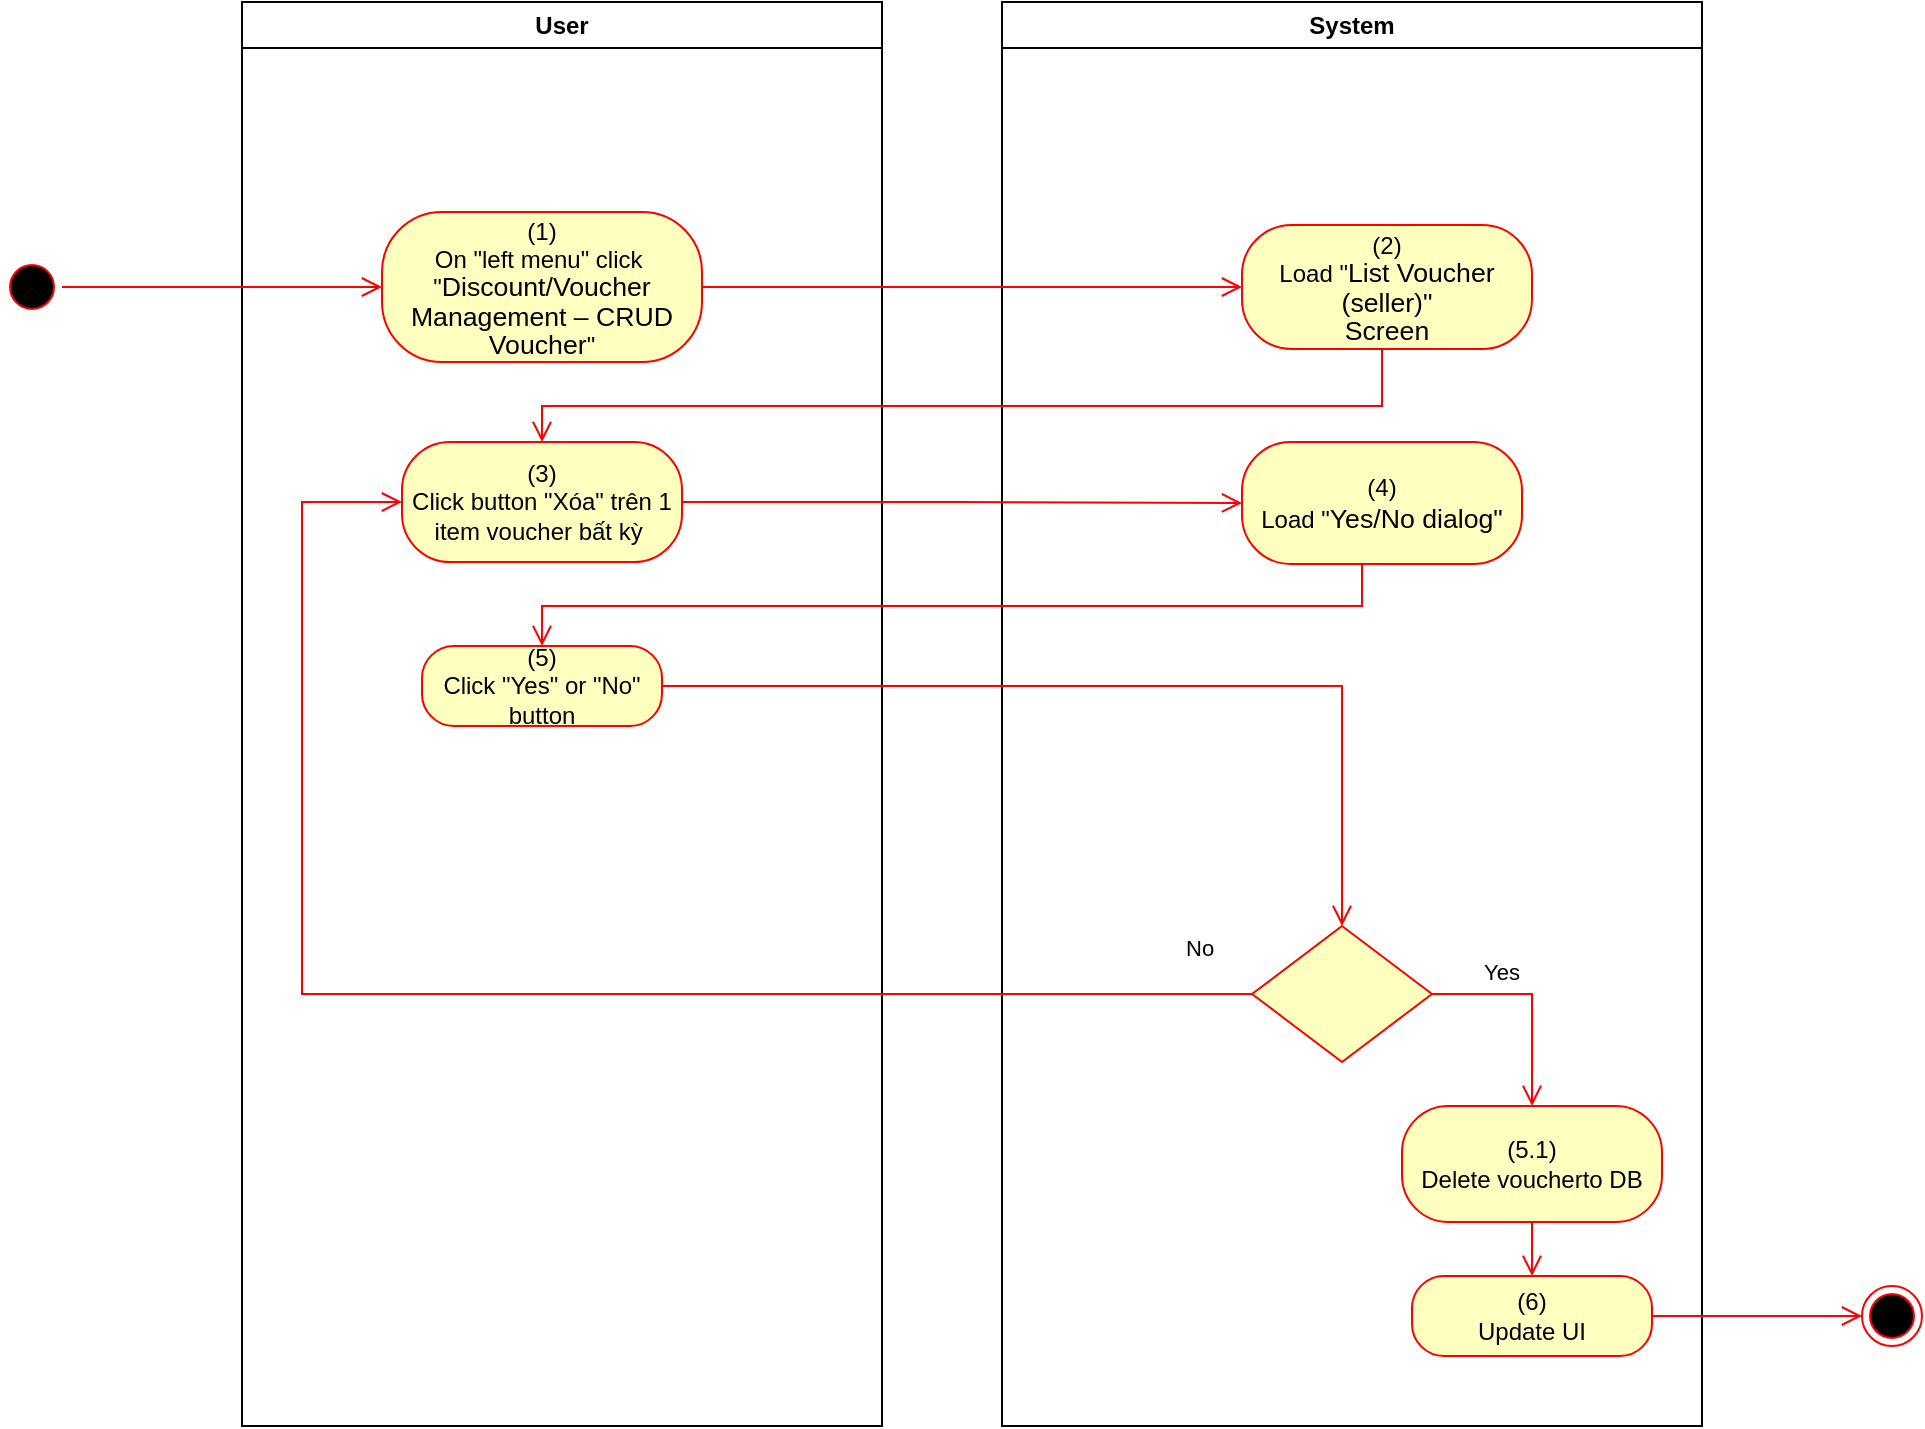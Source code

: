 <mxfile version="15.4.0" type="device"><diagram id="RATWXCoyFeJTRraOhZ13" name="Page-1"><mxGraphModel dx="1086" dy="806" grid="1" gridSize="10" guides="1" tooltips="1" connect="1" arrows="1" fold="1" page="1" pageScale="1" pageWidth="850" pageHeight="1100" math="0" shadow="0"><root><mxCell id="0"/><mxCell id="1" parent="0"/><mxCell id="GpdYRBB3ttDwXy8NKHtw-1" value="User" style="swimlane;whiteSpace=wrap" vertex="1" parent="1"><mxGeometry x="140" y="128" width="320" height="712" as="geometry"><mxRectangle x="120" y="128" width="60" height="23" as="alternateBounds"/></mxGeometry></mxCell><mxCell id="GpdYRBB3ttDwXy8NKHtw-2" value="(1)&lt;br style=&quot;padding: 0px ; margin: 0px&quot;&gt;On &quot;left menu&quot; click&amp;nbsp;&lt;br style=&quot;padding: 0px ; margin: 0px&quot;&gt;&quot;&lt;span lang=&quot;EN-GB&quot; style=&quot;font-size: 10pt ; line-height: 14.267px ; font-family: &amp;#34;arial&amp;#34; , sans-serif&quot;&gt;Discount/Voucher&lt;br&gt;Management – CRUD Voucher&lt;/span&gt;&quot;" style="rounded=1;whiteSpace=wrap;html=1;arcSize=40;fontColor=#000000;fillColor=#ffffc0;strokeColor=#ff0000;" vertex="1" parent="GpdYRBB3ttDwXy8NKHtw-1"><mxGeometry x="70" y="105" width="160" height="75" as="geometry"/></mxCell><mxCell id="GpdYRBB3ttDwXy8NKHtw-3" value="(3)&lt;br&gt;Click button &quot;Xóa&quot; trên 1 item voucher bất kỳ&amp;nbsp;" style="rounded=1;whiteSpace=wrap;html=1;arcSize=40;fontColor=#000000;fillColor=#ffffc0;strokeColor=#ff0000;" vertex="1" parent="GpdYRBB3ttDwXy8NKHtw-1"><mxGeometry x="80" y="220" width="140" height="60" as="geometry"/></mxCell><mxCell id="GpdYRBB3ttDwXy8NKHtw-4" value="(5)&lt;br&gt;Click &quot;Yes&quot; or &quot;No&quot; button" style="rounded=1;whiteSpace=wrap;html=1;arcSize=40;fontColor=#000000;fillColor=#ffffc0;strokeColor=#ff0000;" vertex="1" parent="GpdYRBB3ttDwXy8NKHtw-1"><mxGeometry x="90" y="322" width="120" height="40" as="geometry"/></mxCell><mxCell id="GpdYRBB3ttDwXy8NKHtw-5" value="System" style="swimlane;whiteSpace=wrap;startSize=23;" vertex="1" parent="1"><mxGeometry x="520" y="128" width="350" height="712" as="geometry"/></mxCell><mxCell id="GpdYRBB3ttDwXy8NKHtw-6" value="(2)&lt;br&gt;Load &quot;&lt;span lang=&quot;EN-GB&quot; style=&quot;font-size: 10pt ; line-height: 14.267px ; font-family: &amp;#34;arial&amp;#34; , sans-serif&quot;&gt;&lt;span lang=&quot;EN-GB&quot; style=&quot;font-size: 10pt ; line-height: 14.267px&quot;&gt;List Voucher (seller)&lt;/span&gt;&quot;&lt;br&gt;Screen&lt;/span&gt;" style="rounded=1;whiteSpace=wrap;html=1;arcSize=40;fontColor=#000000;fillColor=#ffffc0;strokeColor=#ff0000;" vertex="1" parent="GpdYRBB3ttDwXy8NKHtw-5"><mxGeometry x="120" y="111.5" width="145" height="62" as="geometry"/></mxCell><mxCell id="GpdYRBB3ttDwXy8NKHtw-7" value="" style="rhombus;whiteSpace=wrap;html=1;fillColor=#ffffc0;strokeColor=#ff0000;" vertex="1" parent="GpdYRBB3ttDwXy8NKHtw-5"><mxGeometry x="125" y="462" width="90" height="68" as="geometry"/></mxCell><mxCell id="GpdYRBB3ttDwXy8NKHtw-8" value="Yes" style="edgeStyle=orthogonalEdgeStyle;html=1;align=left;verticalAlign=top;endArrow=open;endSize=8;strokeColor=#ff0000;rounded=0;exitX=1;exitY=0.5;exitDx=0;exitDy=0;" edge="1" parent="GpdYRBB3ttDwXy8NKHtw-5" source="GpdYRBB3ttDwXy8NKHtw-7" target="GpdYRBB3ttDwXy8NKHtw-9"><mxGeometry x="-0.549" y="24" relative="1" as="geometry"><mxPoint x="170" y="552" as="targetPoint"/><mxPoint as="offset"/></mxGeometry></mxCell><mxCell id="GpdYRBB3ttDwXy8NKHtw-9" value="(5.1)&lt;br&gt;Delete voucherto DB" style="rounded=1;whiteSpace=wrap;html=1;arcSize=40;fontColor=#000000;fillColor=#ffffc0;strokeColor=#ff0000;" vertex="1" parent="GpdYRBB3ttDwXy8NKHtw-5"><mxGeometry x="200" y="552" width="130" height="58" as="geometry"/></mxCell><mxCell id="GpdYRBB3ttDwXy8NKHtw-10" value="(6)&lt;br&gt;Update UI" style="rounded=1;whiteSpace=wrap;html=1;arcSize=40;fontColor=#000000;fillColor=#ffffc0;strokeColor=#ff0000;" vertex="1" parent="GpdYRBB3ttDwXy8NKHtw-5"><mxGeometry x="205" y="637" width="120" height="40" as="geometry"/></mxCell><mxCell id="GpdYRBB3ttDwXy8NKHtw-11" value="" style="edgeStyle=orthogonalEdgeStyle;html=1;verticalAlign=bottom;endArrow=open;endSize=8;strokeColor=#ff0000;rounded=0;exitX=0.5;exitY=1;exitDx=0;exitDy=0;entryX=0.5;entryY=0;entryDx=0;entryDy=0;" edge="1" parent="GpdYRBB3ttDwXy8NKHtw-5" source="GpdYRBB3ttDwXy8NKHtw-9" target="GpdYRBB3ttDwXy8NKHtw-10"><mxGeometry relative="1" as="geometry"><mxPoint x="170" y="642" as="targetPoint"/></mxGeometry></mxCell><mxCell id="GpdYRBB3ttDwXy8NKHtw-12" value="(4)&lt;br&gt;Load &quot;&lt;font face=&quot;arial, sans-serif&quot;&gt;&lt;span style=&quot;font-size: 13.333px&quot;&gt;Yes/No dialog&quot;&lt;/span&gt;&lt;/font&gt;" style="rounded=1;whiteSpace=wrap;html=1;arcSize=40;fontColor=#000000;fillColor=#ffffc0;strokeColor=#ff0000;" vertex="1" parent="GpdYRBB3ttDwXy8NKHtw-5"><mxGeometry x="120" y="220" width="140" height="61" as="geometry"/></mxCell><mxCell id="GpdYRBB3ttDwXy8NKHtw-13" value="" style="ellipse;html=1;shape=startState;fillColor=#000000;strokeColor=#ff0000;" vertex="1" parent="1"><mxGeometry x="20" y="255.5" width="30" height="30" as="geometry"/></mxCell><mxCell id="GpdYRBB3ttDwXy8NKHtw-14" value="" style="edgeStyle=orthogonalEdgeStyle;html=1;verticalAlign=bottom;endArrow=open;endSize=8;strokeColor=#ff0000;rounded=0;entryX=0;entryY=0.5;entryDx=0;entryDy=0;" edge="1" parent="1" source="GpdYRBB3ttDwXy8NKHtw-13" target="GpdYRBB3ttDwXy8NKHtw-2"><mxGeometry relative="1" as="geometry"><mxPoint x="200" y="253" as="targetPoint"/></mxGeometry></mxCell><mxCell id="GpdYRBB3ttDwXy8NKHtw-15" value="" style="edgeStyle=orthogonalEdgeStyle;html=1;verticalAlign=bottom;endArrow=open;endSize=8;strokeColor=#ff0000;rounded=0;entryX=0;entryY=0.5;entryDx=0;entryDy=0;" edge="1" parent="1" source="GpdYRBB3ttDwXy8NKHtw-2" target="GpdYRBB3ttDwXy8NKHtw-6"><mxGeometry relative="1" as="geometry"><mxPoint x="600" y="271" as="targetPoint"/></mxGeometry></mxCell><mxCell id="GpdYRBB3ttDwXy8NKHtw-16" value="" style="edgeStyle=orthogonalEdgeStyle;html=1;verticalAlign=bottom;endArrow=open;endSize=8;strokeColor=#ff0000;rounded=0;entryX=0.5;entryY=0;entryDx=0;entryDy=0;" edge="1" parent="1" source="GpdYRBB3ttDwXy8NKHtw-6" target="GpdYRBB3ttDwXy8NKHtw-3"><mxGeometry relative="1" as="geometry"><mxPoint x="685" y="350" as="targetPoint"/><Array as="points"><mxPoint x="710" y="330"/><mxPoint x="290" y="330"/></Array></mxGeometry></mxCell><mxCell id="GpdYRBB3ttDwXy8NKHtw-17" value="" style="ellipse;html=1;shape=endState;fillColor=#000000;strokeColor=#ff0000;" vertex="1" parent="1"><mxGeometry x="950" y="770" width="30" height="30" as="geometry"/></mxCell><mxCell id="GpdYRBB3ttDwXy8NKHtw-18" value="" style="edgeStyle=orthogonalEdgeStyle;html=1;verticalAlign=bottom;endArrow=open;endSize=8;strokeColor=#ff0000;rounded=0;exitX=1;exitY=0.5;exitDx=0;exitDy=0;entryX=0;entryY=0.5;entryDx=0;entryDy=0;" edge="1" parent="1" source="GpdYRBB3ttDwXy8NKHtw-10" target="GpdYRBB3ttDwXy8NKHtw-17"><mxGeometry relative="1" as="geometry"><mxPoint x="820" y="760" as="targetPoint"/><mxPoint x="820" y="700" as="sourcePoint"/></mxGeometry></mxCell><mxCell id="GpdYRBB3ttDwXy8NKHtw-19" value="" style="edgeStyle=orthogonalEdgeStyle;html=1;verticalAlign=bottom;endArrow=open;endSize=8;strokeColor=#ff0000;rounded=0;entryX=0;entryY=0.5;entryDx=0;entryDy=0;" edge="1" parent="1" source="GpdYRBB3ttDwXy8NKHtw-3" target="GpdYRBB3ttDwXy8NKHtw-12"><mxGeometry relative="1" as="geometry"><mxPoint x="280" y="463" as="targetPoint"/></mxGeometry></mxCell><mxCell id="GpdYRBB3ttDwXy8NKHtw-20" value="" style="edgeStyle=orthogonalEdgeStyle;html=1;verticalAlign=bottom;endArrow=open;endSize=8;strokeColor=#ff0000;rounded=0;entryX=0.5;entryY=0;entryDx=0;entryDy=0;" edge="1" parent="1" source="GpdYRBB3ttDwXy8NKHtw-12" target="GpdYRBB3ttDwXy8NKHtw-4"><mxGeometry relative="1" as="geometry"><mxPoint x="690" y="460" as="targetPoint"/><Array as="points"><mxPoint x="700" y="430"/><mxPoint x="290" y="430"/></Array></mxGeometry></mxCell><mxCell id="GpdYRBB3ttDwXy8NKHtw-21" value="" style="edgeStyle=orthogonalEdgeStyle;html=1;verticalAlign=bottom;endArrow=open;endSize=8;strokeColor=#ff0000;rounded=0;entryX=0.5;entryY=0;entryDx=0;entryDy=0;" edge="1" parent="1" source="GpdYRBB3ttDwXy8NKHtw-4" target="GpdYRBB3ttDwXy8NKHtw-7"><mxGeometry relative="1" as="geometry"><mxPoint x="700" y="550" as="targetPoint"/></mxGeometry></mxCell><mxCell id="GpdYRBB3ttDwXy8NKHtw-22" value="No" style="edgeStyle=orthogonalEdgeStyle;html=1;align=left;verticalAlign=bottom;endArrow=open;endSize=8;strokeColor=#ff0000;rounded=0;entryX=0;entryY=0.5;entryDx=0;entryDy=0;exitX=0;exitY=0.5;exitDx=0;exitDy=0;" edge="1" parent="1" source="GpdYRBB3ttDwXy8NKHtw-7" target="GpdYRBB3ttDwXy8NKHtw-3"><mxGeometry x="-0.909" y="-14" relative="1" as="geometry"><mxPoint x="590" y="680" as="targetPoint"/><Array as="points"><mxPoint x="170" y="624"/><mxPoint x="170" y="378"/></Array><mxPoint as="offset"/></mxGeometry></mxCell></root></mxGraphModel></diagram></mxfile>